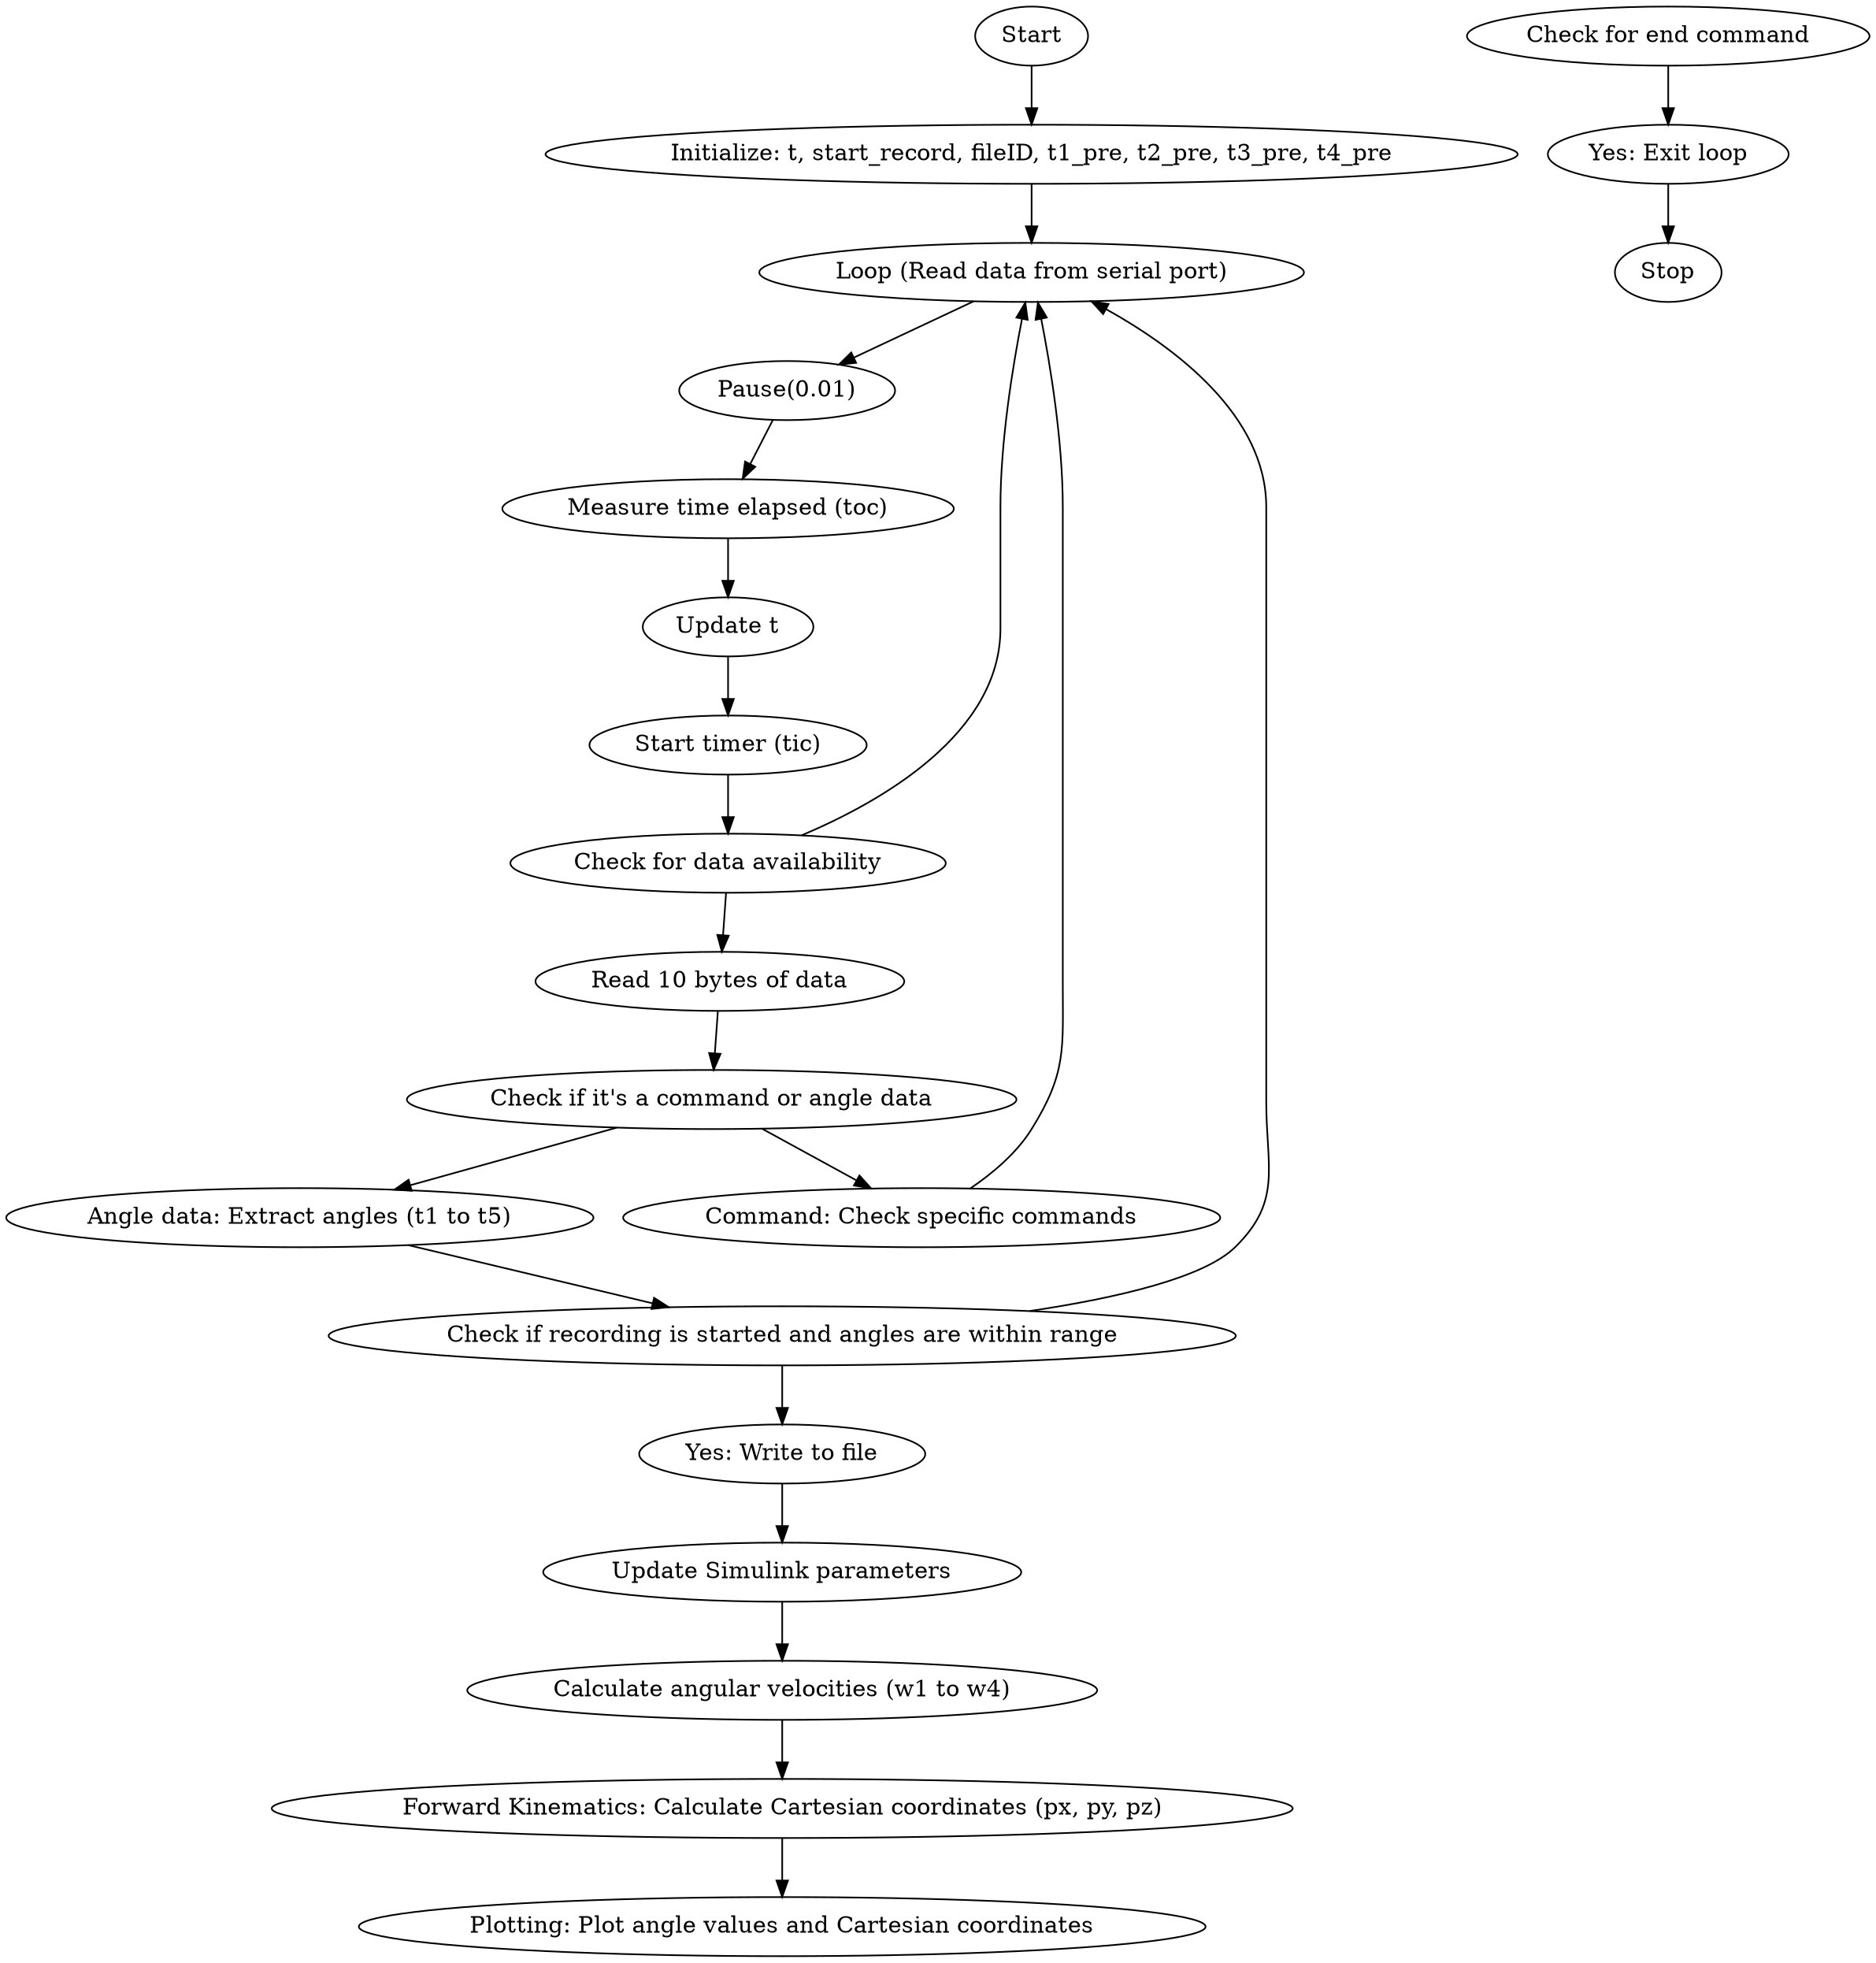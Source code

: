 digraph flowchart {
    start [label="Start"]
    initialize [label="Initialize: t, start_record, fileID, t1_pre, t2_pre, t3_pre, t4_pre"]
    loop [label="Loop (Read data from serial port)"]
    pause [label="Pause(0.01)"]
    measure_time [label="Measure time elapsed (toc)"]
    update_t [label="Update t"]
    start_timer [label="Start timer (tic)"]
    check_data_availability [label="Check for data availability"]
    read_data [label="Read 10 bytes of data"]
    check_command_or_angle [label="Check if it's a command or angle data"]
    handle_command [label="Command: Check specific commands"]
    extract_angles [label="Angle data: Extract angles (t1 to t5)"]
    check_recording [label="Check if recording is started and angles are within range"]
    write_to_file [label="Yes: Write to file"]
    update_parameters [label="Update Simulink parameters"]
    calculate_velocities [label="Calculate angular velocities (w1 to w4)"]
    forward_kinematics [label="Forward Kinematics: Calculate Cartesian coordinates (px, py, pz)"]
    plotting [label="Plotting: Plot angle values and Cartesian coordinates"]
    check_end_command [label="Check for end command"]
    exit_loop [label="Yes: Exit loop"]
    stop [label="Stop"]

    start -> initialize -> loop -> pause -> measure_time -> update_t -> start_timer -> check_data_availability
    check_data_availability -> read_data -> check_command_or_angle
    check_command_or_angle -> handle_command -> loop
    check_command_or_angle -> extract_angles -> check_recording
    check_recording -> write_to_file -> update_parameters -> calculate_velocities
    calculate_velocities -> forward_kinematics -> plotting
    check_end_command -> exit_loop -> stop
    check_recording -> loop
    check_data_availability -> loop
}
